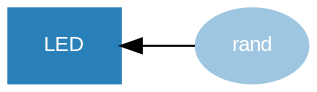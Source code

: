 /* vim: set et sw=4 sts=4: */

digraph {
    graph [rankdir=RL];
    edge [arrowhead=normal, style=solid];

    /* Devices */
    node [shape=rect, style=filled, color="#2980b9", fontname=Arial, fontcolor="#ffffff", fontsize=10];

    LED

    /* functions */
    node [shape=oval, style=filled, color="#9ec6e0", fontcolor="#ffffff"];

    rand

    rand -> LED;
}
